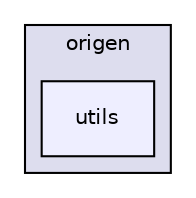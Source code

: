 digraph "origen/utils" {
  compound=true
  node [ fontsize="10", fontname="Helvetica"];
  edge [ labelfontsize="10", labelfontname="Helvetica"];
  subgraph clusterdir_cd98f0a503a88378343d36b4e097edd6 {
    graph [ bgcolor="#ddddee", pencolor="black", label="origen" fontname="Helvetica", fontsize="10", URL="dir_cd98f0a503a88378343d36b4e097edd6.html"]
  dir_b9cac775f1b2e4dfd5d3b840ad661f0c [shape=box, label="utils", style="filled", fillcolor="#eeeeff", pencolor="black", URL="dir_b9cac775f1b2e4dfd5d3b840ad661f0c.html"];
  }
}
